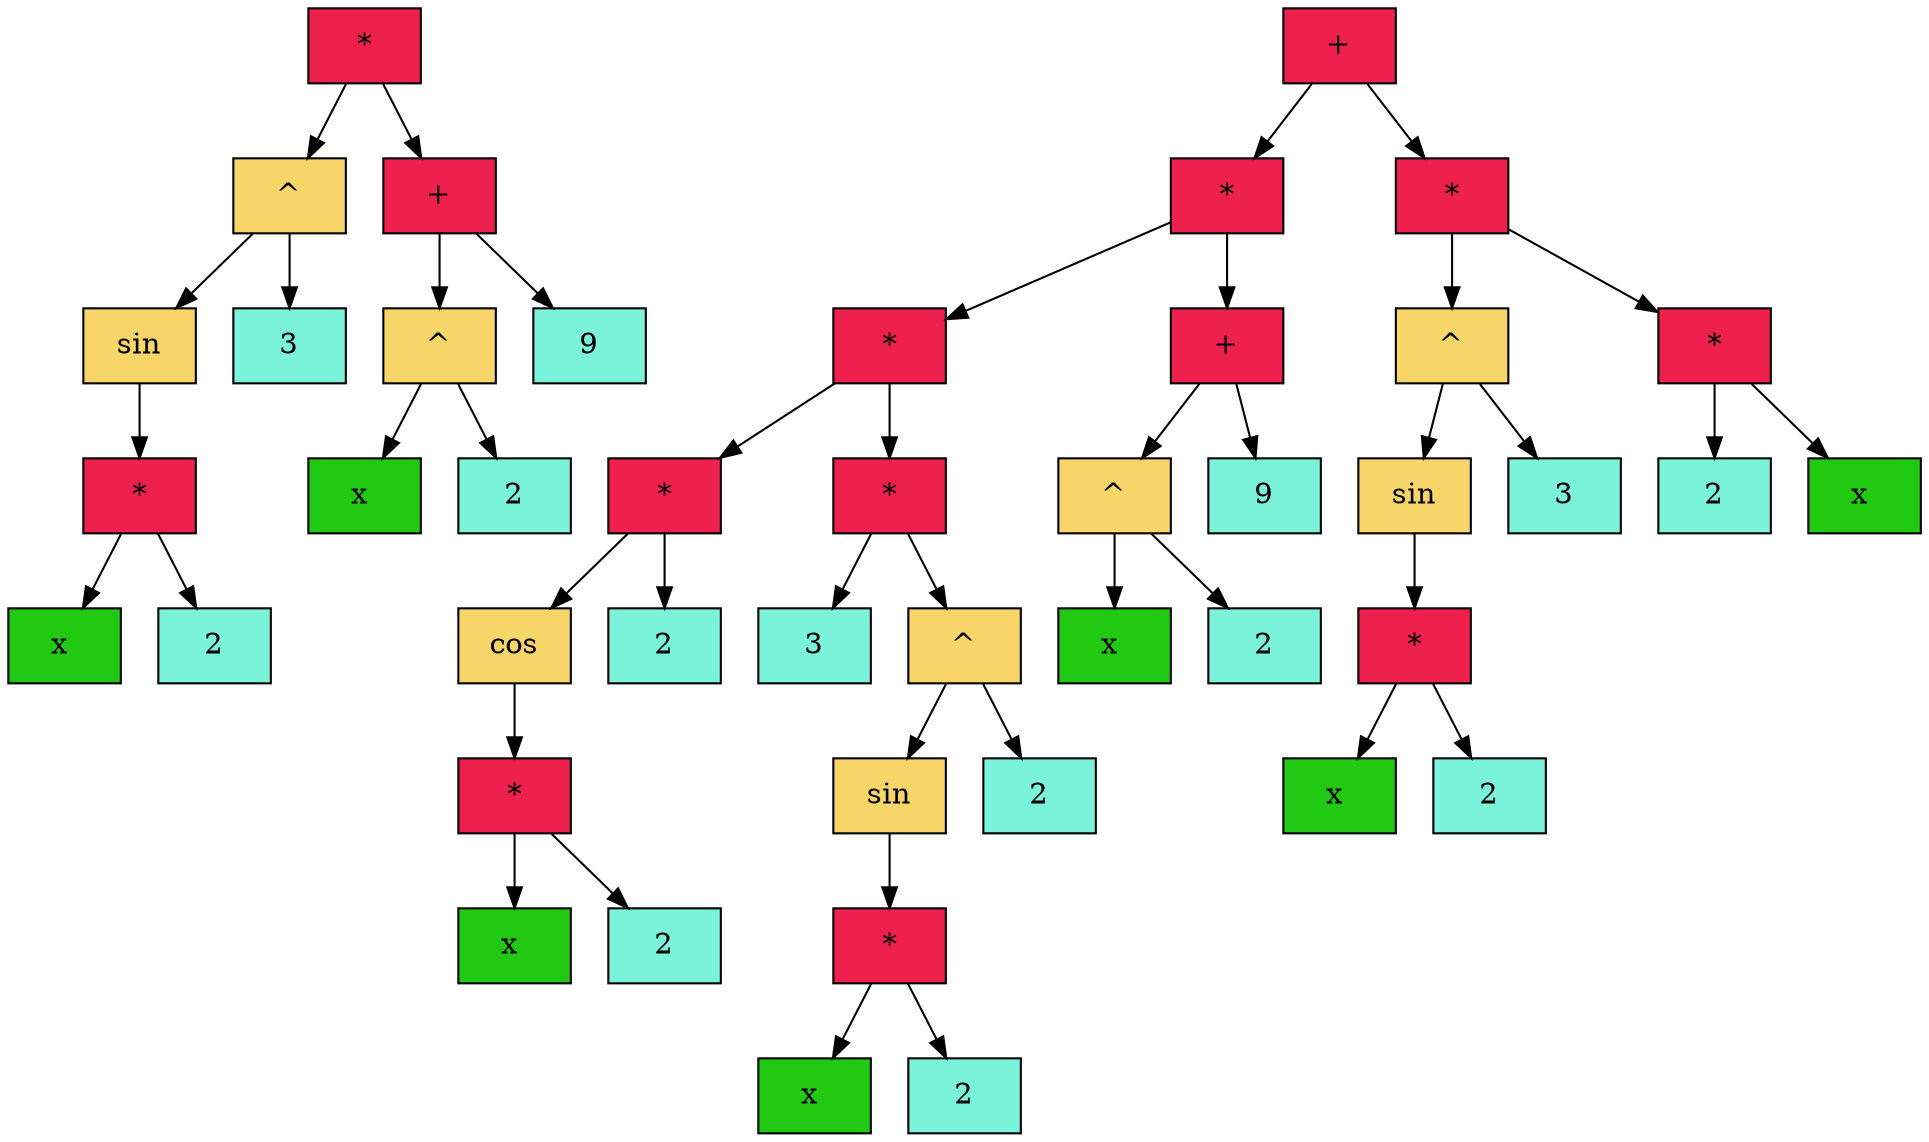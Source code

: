 digraph DotGraph
{
    Node16 [shape="box", color="black", fontcolor="black", fillcolor="#EE204D", style="filled", weight="1", label=" * "];
    Node144 [shape="box", color="black", fontcolor="black", fillcolor="#F8D568", style="filled", weight="1", label=" ^ "];
    Node272 [shape="box", color="black", fontcolor="black", fillcolor="#F8D568", style="filled", weight="1", label=" sin "];
    Node400 [shape="box", color="black", fontcolor="black", fillcolor="#EE204D", style="filled", weight="1", label=" * "];
    Node528 [shape="box", color="black", fontcolor="black", fillcolor="#21C912", style="filled", weight="1", label="x "];
    Node400 -> Node528 [color="black", style="solid", weight="1", label=""];
    Node656 [shape="box", color="black", fontcolor="black", fillcolor="#7BF2DA", style="filled", weight="1", label="2"];
    Node400 -> Node656 [color="black", style="solid", weight="1", label=""];
    Node272 -> Node400 [color="black", style="solid", weight="1", label=""];
    Node144 -> Node272 [color="black", style="solid", weight="1", label=""];
    Node784 [shape="box", color="black", fontcolor="black", fillcolor="#7BF2DA", style="filled", weight="1", label="3"];
    Node144 -> Node784 [color="black", style="solid", weight="1", label=""];
    Node16 -> Node144 [color="black", style="solid", weight="1", label=""];
    Node912 [shape="box", color="black", fontcolor="black", fillcolor="#EE204D", style="filled", weight="1", label=" + "];
    Node1040 [shape="box", color="black", fontcolor="black", fillcolor="#F8D568", style="filled", weight="1", label=" ^ "];
    Node1168 [shape="box", color="black", fontcolor="black", fillcolor="#21C912", style="filled", weight="1", label="x "];
    Node1040 -> Node1168 [color="black", style="solid", weight="1", label=""];
    Node1296 [shape="box", color="black", fontcolor="black", fillcolor="#7BF2DA", style="filled", weight="1", label="2"];
    Node1040 -> Node1296 [color="black", style="solid", weight="1", label=""];
    Node912 -> Node1040 [color="black", style="solid", weight="1", label=""];
    Node1424 [shape="box", color="black", fontcolor="black", fillcolor="#7BF2DA", style="filled", weight="1", label="9"];
    Node912 -> Node1424 [color="black", style="solid", weight="1", label=""];
    Node16 -> Node912 [color="black", style="solid", weight="1", label=""];
    Node152739536 [shape="box", color="black", fontcolor="black", fillcolor="#EE204D", style="filled", weight="1", label=" + "];
    Node152739472 [shape="box", color="black", fontcolor="black", fillcolor="#EE204D", style="filled", weight="1", label=" * "];
    Node152739408 [shape="box", color="black", fontcolor="black", fillcolor="#EE204D", style="filled", weight="1", label=" * "];
    Node152739344 [shape="box", color="black", fontcolor="black", fillcolor="#EE204D", style="filled", weight="1", label=" * "];
    Node152739280 [shape="box", color="black", fontcolor="black", fillcolor="#F8D568", style="filled", weight="1", label=" cos "];
    Node152739216 [shape="box", color="black", fontcolor="black", fillcolor="#EE204D", style="filled", weight="1", label=" * "];
    Node152739152 [shape="box", color="black", fontcolor="black", fillcolor="#21C912", style="filled", weight="1", label="x "];
    Node152739216 -> Node152739152 [color="black", style="solid", weight="1", label=""];
    Node152739088 [shape="box", color="black", fontcolor="black", fillcolor="#7BF2DA", style="filled", weight="1", label="2"];
    Node152739216 -> Node152739088 [color="black", style="solid", weight="1", label=""];
    Node152739280 -> Node152739216 [color="black", style="solid", weight="1", label=""];
    Node152739344 -> Node152739280 [color="black", style="solid", weight="1", label=""];
    Node152739728 [shape="box", color="black", fontcolor="black", fillcolor="#7BF2DA", style="filled", weight="1", label="2"];
    Node152739344 -> Node152739728 [color="black", style="solid", weight="1", label=""];
    Node152739408 -> Node152739344 [color="black", style="solid", weight="1", label=""];
    Node152738576 [shape="box", color="black", fontcolor="black", fillcolor="#EE204D", style="filled", weight="1", label=" * "];
    Node152738512 [shape="box", color="black", fontcolor="black", fillcolor="#7BF2DA", style="filled", weight="1", label="3"];
    Node152738576 -> Node152738512 [color="black", style="solid", weight="1", label=""];
    Node152738448 [shape="box", color="black", fontcolor="black", fillcolor="#F8D568", style="filled", weight="1", label=" ^ "];
    Node152738384 [shape="box", color="black", fontcolor="black", fillcolor="#F8D568", style="filled", weight="1", label=" sin "];
    Node152738320 [shape="box", color="black", fontcolor="black", fillcolor="#EE204D", style="filled", weight="1", label=" * "];
    Node152738256 [shape="box", color="black", fontcolor="black", fillcolor="#21C912", style="filled", weight="1", label="x "];
    Node152738320 -> Node152738256 [color="black", style="solid", weight="1", label=""];
    Node152738192 [shape="box", color="black", fontcolor="black", fillcolor="#7BF2DA", style="filled", weight="1", label="2"];
    Node152738320 -> Node152738192 [color="black", style="solid", weight="1", label=""];
    Node152738384 -> Node152738320 [color="black", style="solid", weight="1", label=""];
    Node152738448 -> Node152738384 [color="black", style="solid", weight="1", label=""];
    Node152738128 [shape="box", color="black", fontcolor="black", fillcolor="#7BF2DA", style="filled", weight="1", label="2"];
    Node152738448 -> Node152738128 [color="black", style="solid", weight="1", label=""];
    Node152738576 -> Node152738448 [color="black", style="solid", weight="1", label=""];
    Node152739408 -> Node152738576 [color="black", style="solid", weight="1", label=""];
    Node152739472 -> Node152739408 [color="black", style="solid", weight="1", label=""];
    Node152738064 [shape="box", color="black", fontcolor="black", fillcolor="#EE204D", style="filled", weight="1", label=" + "];
    Node152738000 [shape="box", color="black", fontcolor="black", fillcolor="#F8D568", style="filled", weight="1", label=" ^ "];
    Node152737936 [shape="box", color="black", fontcolor="black", fillcolor="#21C912", style="filled", weight="1", label="x "];
    Node152738000 -> Node152737936 [color="black", style="solid", weight="1", label=""];
    Node152737872 [shape="box", color="black", fontcolor="black", fillcolor="#7BF2DA", style="filled", weight="1", label="2"];
    Node152738000 -> Node152737872 [color="black", style="solid", weight="1", label=""];
    Node152738064 -> Node152738000 [color="black", style="solid", weight="1", label=""];
    Node152737808 [shape="box", color="black", fontcolor="black", fillcolor="#7BF2DA", style="filled", weight="1", label="9"];
    Node152738064 -> Node152737808 [color="black", style="solid", weight="1", label=""];
    Node152739472 -> Node152738064 [color="black", style="solid", weight="1", label=""];
    Node152739536 -> Node152739472 [color="black", style="solid", weight="1", label=""];
    Node152737744 [shape="box", color="black", fontcolor="black", fillcolor="#EE204D", style="filled", weight="1", label=" * "];
    Node152737680 [shape="box", color="black", fontcolor="black", fillcolor="#F8D568", style="filled", weight="1", label=" ^ "];
    Node152737616 [shape="box", color="black", fontcolor="black", fillcolor="#F8D568", style="filled", weight="1", label=" sin "];
    Node152737552 [shape="box", color="black", fontcolor="black", fillcolor="#EE204D", style="filled", weight="1", label=" * "];
    Node152737488 [shape="box", color="black", fontcolor="black", fillcolor="#21C912", style="filled", weight="1", label="x "];
    Node152737552 -> Node152737488 [color="black", style="solid", weight="1", label=""];
    Node152737424 [shape="box", color="black", fontcolor="black", fillcolor="#7BF2DA", style="filled", weight="1", label="2"];
    Node152737552 -> Node152737424 [color="black", style="solid", weight="1", label=""];
    Node152737616 -> Node152737552 [color="black", style="solid", weight="1", label=""];
    Node152737680 -> Node152737616 [color="black", style="solid", weight="1", label=""];
    Node152737360 [shape="box", color="black", fontcolor="black", fillcolor="#7BF2DA", style="filled", weight="1", label="3"];
    Node152737680 -> Node152737360 [color="black", style="solid", weight="1", label=""];
    Node152737744 -> Node152737680 [color="black", style="solid", weight="1", label=""];
    Node152740432 [shape="box", color="black", fontcolor="black", fillcolor="#EE204D", style="filled", weight="1", label=" * "];
    Node152740368 [shape="box", color="black", fontcolor="black", fillcolor="#7BF2DA", style="filled", weight="1", label="2"];
    Node152740432 -> Node152740368 [color="black", style="solid", weight="1", label=""];
    Node152740304 [shape="box", color="black", fontcolor="black", fillcolor="#21C912", style="filled", weight="1", label="x "];
    Node152740432 -> Node152740304 [color="black", style="solid", weight="1", label=""];
    Node152737744 -> Node152740432 [color="black", style="solid", weight="1", label=""];
    Node152739536 -> Node152737744 [color="black", style="solid", weight="1", label=""];
}

